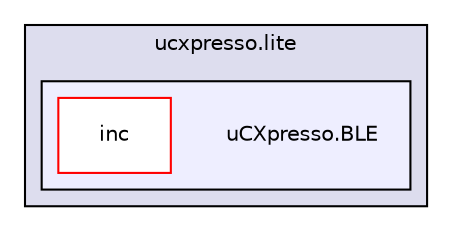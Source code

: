 digraph "uCXpresso.BLE" {
  compound=true
  node [ fontsize="10", fontname="Helvetica"];
  edge [ labelfontsize="10", labelfontname="Helvetica"];
  subgraph clusterdir_bc2544560b94a5512f672a61310393b1 {
    graph [ bgcolor="#ddddee", pencolor="black", label="ucxpresso.lite" fontname="Helvetica", fontsize="10", URL="dir_bc2544560b94a5512f672a61310393b1.html"]
  subgraph clusterdir_89b485e3174b4ad30c1cd4b50a79dec9 {
    graph [ bgcolor="#eeeeff", pencolor="black", label="" URL="dir_89b485e3174b4ad30c1cd4b50a79dec9.html"];
    dir_89b485e3174b4ad30c1cd4b50a79dec9 [shape=plaintext label="uCXpresso.BLE"];
    dir_ef35519cefd621f663612ebad34cbfc9 [shape=box label="inc" color="red" fillcolor="white" style="filled" URL="dir_ef35519cefd621f663612ebad34cbfc9.html"];
  }
  }
}
